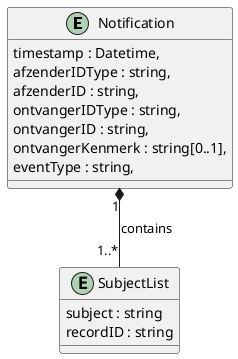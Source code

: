 @startuml rfc0008-06-message-erd.puml

entity Notification {
  timestamp : Datetime,
  afzenderIDType : string,
  afzenderID : string,
  ontvangerIDType : string,
  ontvangerID : string,
  ontvangerKenmerk : string[0..1],
  eventType : string,
}
entity SubjectList {
      subject : string
      recordID : string
    }

Notification "1" *-- "1..*" SubjectList: contains

@enduml